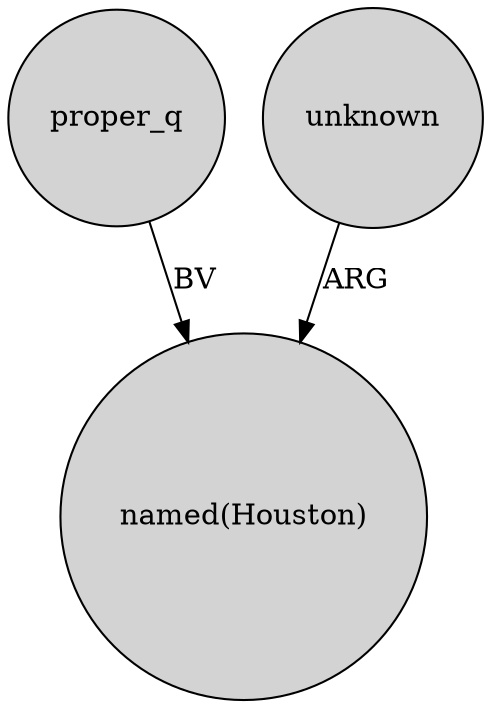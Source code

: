 digraph {
	node [shape=circle style=filled]
	proper_q -> "named(Houston)" [label=BV]
	unknown -> "named(Houston)" [label=ARG]
}
